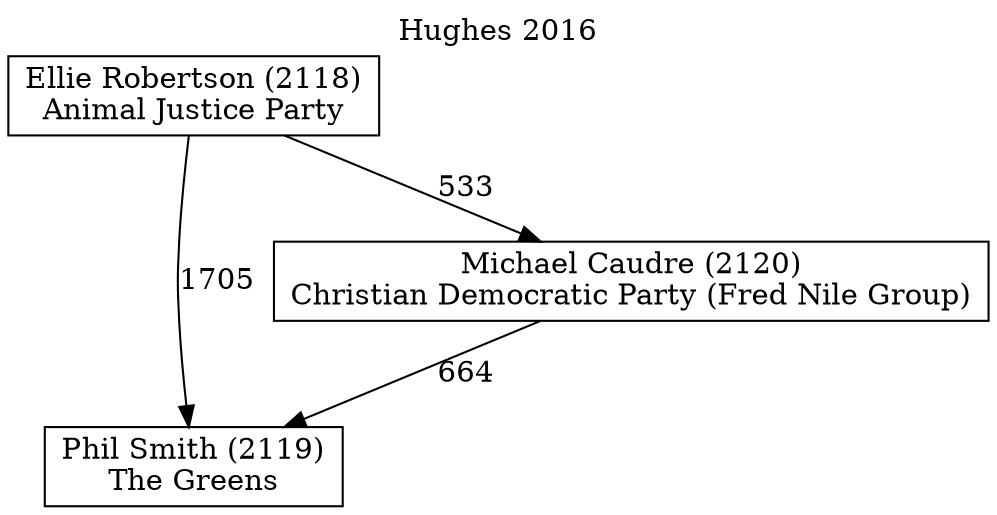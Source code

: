 // House preference flow
digraph "Phil Smith (2119)_Hughes_2016" {
	graph [label="Hughes 2016" labelloc=t mclimit=10]
	node [shape=box]
	"Phil Smith (2119)" [label="Phil Smith (2119)
The Greens"]
	"Ellie Robertson (2118)" [label="Ellie Robertson (2118)
Animal Justice Party"]
	"Michael Caudre (2120)" [label="Michael Caudre (2120)
Christian Democratic Party (Fred Nile Group)"]
	"Ellie Robertson (2118)" -> "Michael Caudre (2120)" [label=533]
	"Ellie Robertson (2118)" -> "Phil Smith (2119)" [label=1705]
	"Michael Caudre (2120)" -> "Phil Smith (2119)" [label=664]
}
